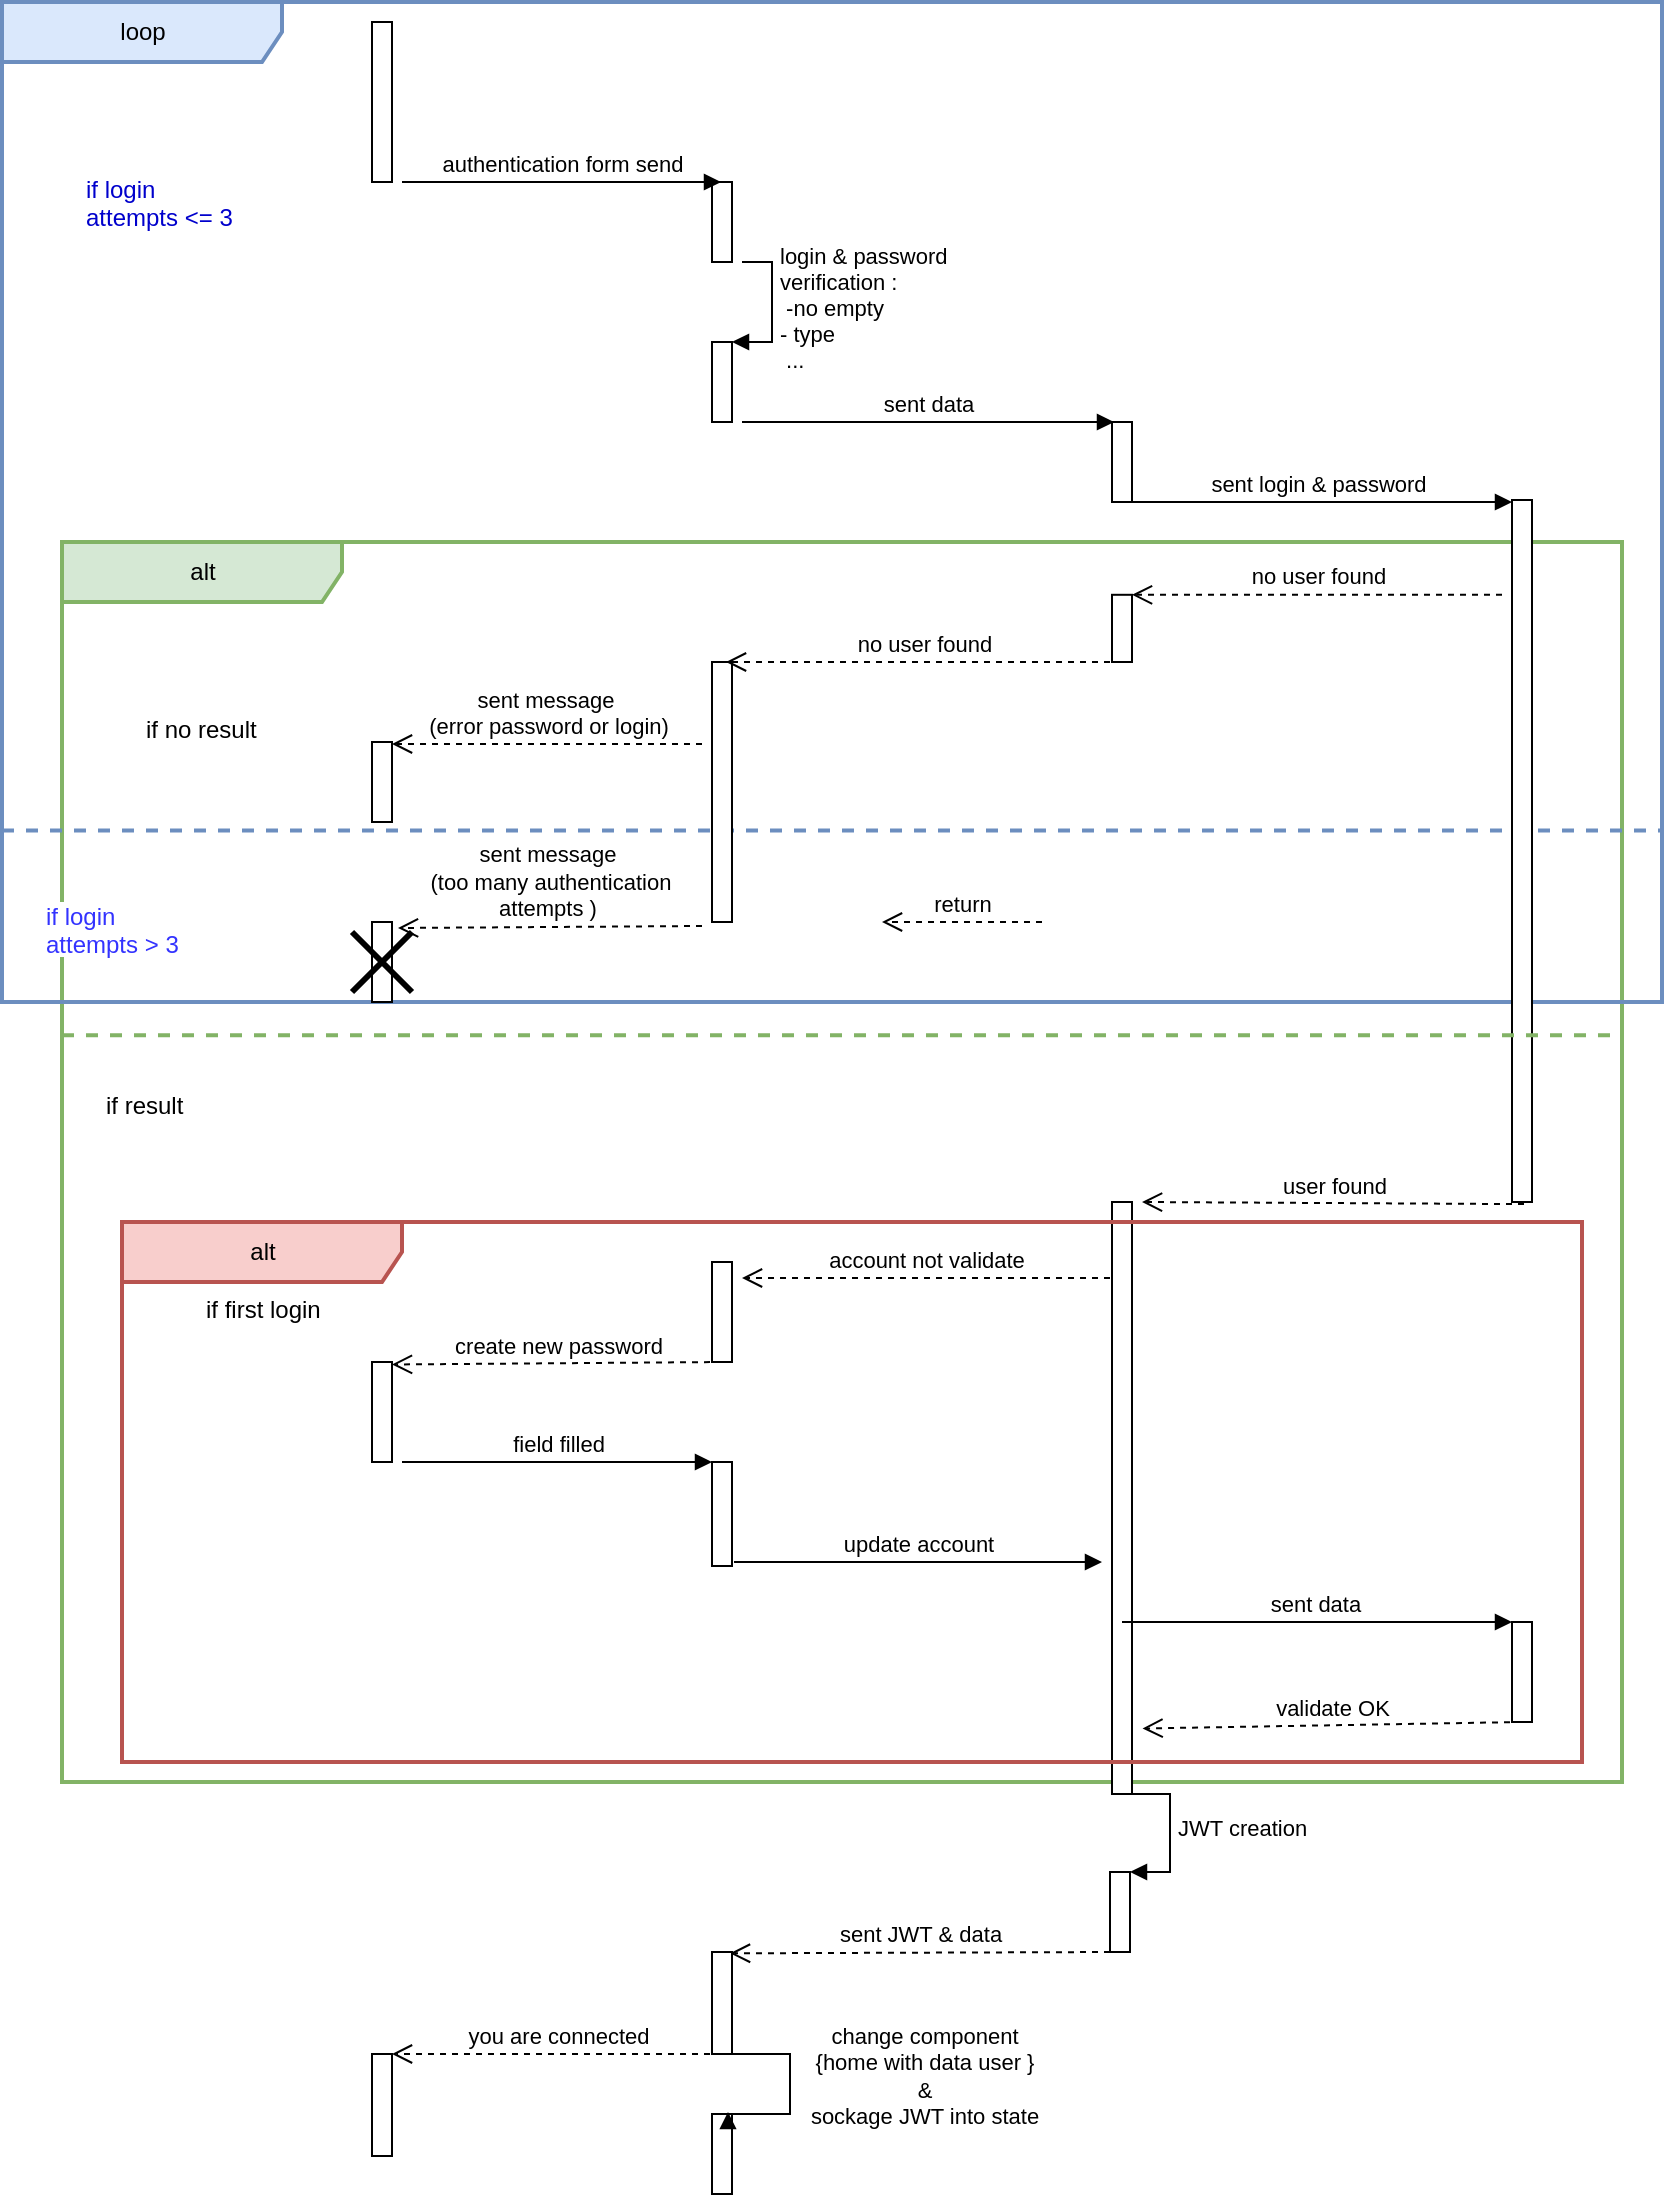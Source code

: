 <mxfile version="17.4.5" type="github">
  <diagram id="SCqpBvkin5opcs6J1MYX" name="Page-1">
    <mxGraphModel dx="2249" dy="675" grid="1" gridSize="10" guides="1" tooltips="1" connect="1" arrows="1" fold="1" page="1" pageScale="1" pageWidth="827" pageHeight="1169" math="0" shadow="0">
      <root>
        <mxCell id="0" />
        <mxCell id="1" parent="0" />
        <mxCell id="Zdv-mFSh9r9p0936tsOC-1" value="alt" style="shape=umlFrame;tabWidth=110;tabHeight=30;tabPosition=left;html=1;boundedLbl=1;labelInHeader=1;width=140;height=30;strokeWidth=2;fillColor=#d5e8d4;strokeColor=#82b366;container=0;" vertex="1" parent="1">
          <mxGeometry x="-40" y="380" width="780" height="620" as="geometry" />
        </mxCell>
        <mxCell id="Zdv-mFSh9r9p0936tsOC-2" value="" style="html=1;points=[];perimeter=orthogonalPerimeter;" vertex="1" parent="1">
          <mxGeometry x="115" y="120" width="10" height="80" as="geometry" />
        </mxCell>
        <mxCell id="Zdv-mFSh9r9p0936tsOC-3" value="" style="html=1;points=[];perimeter=orthogonalPerimeter;fontColor=#000000;strokeColor=#000000;strokeWidth=1;" vertex="1" parent="1">
          <mxGeometry x="115" y="1136" width="10" height="51" as="geometry" />
        </mxCell>
        <mxCell id="Zdv-mFSh9r9p0936tsOC-4" value="" style="html=1;points=[];perimeter=orthogonalPerimeter;" vertex="1" parent="1">
          <mxGeometry x="285" y="200" width="10" height="40" as="geometry" />
        </mxCell>
        <mxCell id="Zdv-mFSh9r9p0936tsOC-5" value="" style="html=1;points=[];perimeter=orthogonalPerimeter;" vertex="1" parent="1">
          <mxGeometry x="285" y="280" width="10" height="40" as="geometry" />
        </mxCell>
        <mxCell id="Zdv-mFSh9r9p0936tsOC-6" value="login &amp;amp; password&lt;br&gt;verification :&amp;nbsp;&lt;br&gt;&amp;nbsp;-no empty&lt;br&gt;- type&lt;br&gt;&amp;nbsp;..." style="edgeStyle=orthogonalEdgeStyle;html=1;align=left;spacingLeft=2;endArrow=block;rounded=0;entryX=1;entryY=0;" edge="1" parent="1" target="Zdv-mFSh9r9p0936tsOC-5">
          <mxGeometry relative="1" as="geometry">
            <mxPoint x="300" y="240" as="sourcePoint" />
            <Array as="points">
              <mxPoint x="315" y="240" />
              <mxPoint x="315" y="280" />
            </Array>
          </mxGeometry>
        </mxCell>
        <mxCell id="Zdv-mFSh9r9p0936tsOC-7" value="authentication form send" style="html=1;verticalAlign=bottom;endArrow=block;rounded=0;" edge="1" parent="1">
          <mxGeometry width="80" relative="1" as="geometry">
            <mxPoint x="130" y="200" as="sourcePoint" />
            <mxPoint x="289.5" y="200" as="targetPoint" />
          </mxGeometry>
        </mxCell>
        <mxCell id="Zdv-mFSh9r9p0936tsOC-8" value="loop" style="shape=umlFrame;tabWidth=110;tabHeight=30;tabPosition=left;html=1;boundedLbl=1;labelInHeader=1;width=140;height=30;fillColor=#dae8fc;strokeColor=#6c8ebf;strokeWidth=2;container=0;" vertex="1" parent="1">
          <mxGeometry x="-70" y="110" width="830" height="500" as="geometry" />
        </mxCell>
        <mxCell id="Zdv-mFSh9r9p0936tsOC-9" value="if login&#xa;attempts &lt;= 3" style="text;fontColor=#0000CC;" vertex="1" parent="1">
          <mxGeometry x="-50" y="150" width="100" height="20" as="geometry">
            <mxPoint x="20" y="40" as="offset" />
          </mxGeometry>
        </mxCell>
        <mxCell id="Zdv-mFSh9r9p0936tsOC-10" value="if login&#xa;attempts &gt; 3" style="line;strokeWidth=2;dashed=1;labelPosition=center;verticalLabelPosition=bottom;align=left;verticalAlign=top;spacingLeft=20;spacingTop=15;fillColor=#dae8fc;strokeColor=#6c8ebf;fontColor=#3333FF;" vertex="1" parent="1">
          <mxGeometry x="-70" y="510" width="830" height="28.4" as="geometry" />
        </mxCell>
        <mxCell id="Zdv-mFSh9r9p0936tsOC-11" value="" style="html=1;points=[];perimeter=orthogonalPerimeter;strokeWidth=1;" vertex="1" parent="1">
          <mxGeometry x="485" y="320" width="10" height="40" as="geometry" />
        </mxCell>
        <mxCell id="Zdv-mFSh9r9p0936tsOC-12" value="sent data" style="html=1;verticalAlign=bottom;endArrow=block;rounded=0;entryX=0.1;entryY=0;entryDx=0;entryDy=0;entryPerimeter=0;" edge="1" parent="1" target="Zdv-mFSh9r9p0936tsOC-11">
          <mxGeometry width="80" relative="1" as="geometry">
            <mxPoint x="300" y="320" as="sourcePoint" />
            <mxPoint x="380" y="320" as="targetPoint" />
          </mxGeometry>
        </mxCell>
        <mxCell id="Zdv-mFSh9r9p0936tsOC-13" value="sent login &amp;amp; password" style="html=1;verticalAlign=bottom;endArrow=block;rounded=0;" edge="1" parent="1">
          <mxGeometry width="80" relative="1" as="geometry">
            <mxPoint x="490" y="360" as="sourcePoint" />
            <mxPoint x="685" y="360" as="targetPoint" />
          </mxGeometry>
        </mxCell>
        <mxCell id="Zdv-mFSh9r9p0936tsOC-14" value="" style="html=1;points=[];perimeter=orthogonalPerimeter;strokeWidth=1;" vertex="1" parent="1">
          <mxGeometry x="685" y="359" width="10" height="351" as="geometry" />
        </mxCell>
        <mxCell id="Zdv-mFSh9r9p0936tsOC-15" value="if no result" style="text;strokeWidth=1;" vertex="1" parent="1">
          <mxGeometry x="-20" y="420" width="100" height="20" as="geometry">
            <mxPoint x="20" y="40" as="offset" />
          </mxGeometry>
        </mxCell>
        <mxCell id="Zdv-mFSh9r9p0936tsOC-16" value="if result" style="line;strokeWidth=2;dashed=1;labelPosition=center;verticalLabelPosition=bottom;align=left;verticalAlign=top;spacingLeft=20;spacingTop=15;strokeColor=#82b366;fillColor=#d5e8d4;" vertex="1" parent="1">
          <mxGeometry x="-40" y="620.0" width="780" height="13.2" as="geometry" />
        </mxCell>
        <mxCell id="Zdv-mFSh9r9p0936tsOC-17" value="" style="html=1;points=[];perimeter=orthogonalPerimeter;strokeWidth=1;" vertex="1" parent="1">
          <mxGeometry x="485" y="406.4" width="10" height="33.6" as="geometry" />
        </mxCell>
        <mxCell id="Zdv-mFSh9r9p0936tsOC-18" value="no user found" style="html=1;verticalAlign=bottom;endArrow=open;dashed=1;endSize=8;rounded=0;" edge="1" parent="1" target="Zdv-mFSh9r9p0936tsOC-17">
          <mxGeometry relative="1" as="geometry">
            <mxPoint x="680" y="406.4" as="sourcePoint" />
            <mxPoint x="600" y="406.4" as="targetPoint" />
          </mxGeometry>
        </mxCell>
        <mxCell id="Zdv-mFSh9r9p0936tsOC-19" value="" style="html=1;points=[];perimeter=orthogonalPerimeter;strokeWidth=1;" vertex="1" parent="1">
          <mxGeometry x="285" y="440" width="10" height="130" as="geometry" />
        </mxCell>
        <mxCell id="Zdv-mFSh9r9p0936tsOC-20" value="no user found" style="html=1;verticalAlign=bottom;endArrow=open;dashed=1;endSize=8;rounded=0;entryX=0.7;entryY=0;entryDx=0;entryDy=0;entryPerimeter=0;" edge="1" parent="1" target="Zdv-mFSh9r9p0936tsOC-19">
          <mxGeometry relative="1" as="geometry">
            <mxPoint x="490" y="440" as="sourcePoint" />
            <mxPoint x="410" y="459.2" as="targetPoint" />
          </mxGeometry>
        </mxCell>
        <mxCell id="Zdv-mFSh9r9p0936tsOC-21" value="" style="html=1;points=[];perimeter=orthogonalPerimeter;strokeWidth=1;" vertex="1" parent="1">
          <mxGeometry x="115" y="480" width="10" height="40" as="geometry" />
        </mxCell>
        <mxCell id="Zdv-mFSh9r9p0936tsOC-22" value="sent message&amp;nbsp;&lt;br&gt;(error password or login)" style="html=1;verticalAlign=bottom;endArrow=open;dashed=1;endSize=8;rounded=0;" edge="1" parent="1">
          <mxGeometry relative="1" as="geometry">
            <mxPoint x="280" y="481" as="sourcePoint" />
            <mxPoint x="125" y="481" as="targetPoint" />
            <Array as="points">
              <mxPoint x="250" y="481" />
            </Array>
          </mxGeometry>
        </mxCell>
        <mxCell id="Zdv-mFSh9r9p0936tsOC-23" value="sent message&amp;nbsp;&lt;br&gt;(too many authentication&lt;br&gt;attempts )&amp;nbsp;" style="html=1;verticalAlign=bottom;endArrow=open;dashed=1;endSize=8;rounded=0;entryX=1.3;entryY=0.025;entryDx=0;entryDy=0;entryPerimeter=0;" edge="1" parent="1">
          <mxGeometry relative="1" as="geometry">
            <mxPoint x="280" y="572" as="sourcePoint" />
            <mxPoint x="128" y="573" as="targetPoint" />
          </mxGeometry>
        </mxCell>
        <mxCell id="Zdv-mFSh9r9p0936tsOC-24" value="" style="html=1;points=[];perimeter=orthogonalPerimeter;strokeWidth=1;" vertex="1" parent="1">
          <mxGeometry x="115" y="570" width="10" height="40" as="geometry" />
        </mxCell>
        <mxCell id="Zdv-mFSh9r9p0936tsOC-25" value="user found" style="html=1;verticalAlign=bottom;endArrow=open;dashed=1;endSize=8;rounded=0;fontColor=#000000;exitX=0.6;exitY=1.003;exitDx=0;exitDy=0;exitPerimeter=0;" edge="1" parent="1" source="Zdv-mFSh9r9p0936tsOC-14">
          <mxGeometry relative="1" as="geometry">
            <mxPoint x="680" y="660" as="sourcePoint" />
            <mxPoint x="500" y="710" as="targetPoint" />
          </mxGeometry>
        </mxCell>
        <mxCell id="Zdv-mFSh9r9p0936tsOC-26" value="" style="html=1;points=[];perimeter=orthogonalPerimeter;fontColor=#000000;strokeWidth=1;" vertex="1" parent="1">
          <mxGeometry x="485" y="710" width="10" height="296" as="geometry" />
        </mxCell>
        <mxCell id="Zdv-mFSh9r9p0936tsOC-27" value="" style="html=1;points=[];perimeter=orthogonalPerimeter;fontColor=#000000;strokeColor=#000000;strokeWidth=1;" vertex="1" parent="1">
          <mxGeometry x="484" y="1045" width="10" height="40" as="geometry" />
        </mxCell>
        <mxCell id="Zdv-mFSh9r9p0936tsOC-28" value="JWT creation" style="edgeStyle=orthogonalEdgeStyle;html=1;align=left;spacingLeft=2;endArrow=block;rounded=0;entryX=1;entryY=0;fontColor=#000000;exitX=0.5;exitY=1.017;exitDx=0;exitDy=0;exitPerimeter=0;" edge="1" parent="1" target="Zdv-mFSh9r9p0936tsOC-27">
          <mxGeometry relative="1" as="geometry">
            <mxPoint x="489" y="1006.02" as="sourcePoint" />
            <Array as="points">
              <mxPoint x="514" y="1006" />
              <mxPoint x="514" y="1045" />
            </Array>
          </mxGeometry>
        </mxCell>
        <mxCell id="Zdv-mFSh9r9p0936tsOC-29" value="" style="shape=umlDestroy;whiteSpace=wrap;html=1;strokeWidth=3;fontColor=#000000;" vertex="1" parent="1">
          <mxGeometry x="105" y="575" width="30" height="30" as="geometry" />
        </mxCell>
        <mxCell id="Zdv-mFSh9r9p0936tsOC-30" value="sent JWT &amp;amp; data" style="html=1;verticalAlign=bottom;endArrow=open;dashed=1;endSize=8;rounded=0;fontColor=#000000;entryX=0.9;entryY=0.013;entryDx=0;entryDy=0;entryPerimeter=0;" edge="1" parent="1" target="Zdv-mFSh9r9p0936tsOC-31">
          <mxGeometry relative="1" as="geometry">
            <mxPoint x="484" y="1085" as="sourcePoint" />
            <mxPoint x="404" y="1085" as="targetPoint" />
          </mxGeometry>
        </mxCell>
        <mxCell id="Zdv-mFSh9r9p0936tsOC-31" value="" style="html=1;points=[];perimeter=orthogonalPerimeter;fontColor=#000000;strokeColor=#000000;strokeWidth=1;" vertex="1" parent="1">
          <mxGeometry x="285" y="1085" width="10" height="51" as="geometry" />
        </mxCell>
        <mxCell id="Zdv-mFSh9r9p0936tsOC-32" value="" style="html=1;points=[];perimeter=orthogonalPerimeter;fontColor=#000000;strokeColor=#000000;strokeWidth=1;" vertex="1" parent="1">
          <mxGeometry x="285" y="1166" width="10" height="40" as="geometry" />
        </mxCell>
        <mxCell id="Zdv-mFSh9r9p0936tsOC-33" value="change component&lt;br&gt;{home with data user }&lt;br&gt;&amp;amp;&lt;br&gt;&lt;div&gt;sockage JWT into state&lt;/div&gt;" style="edgeStyle=orthogonalEdgeStyle;html=1;align=center;spacingLeft=2;endArrow=block;rounded=0;fontColor=#000000;exitX=1;exitY=1;exitDx=0;exitDy=0;exitPerimeter=0;entryX=0.8;entryY=-0.025;entryDx=0;entryDy=0;entryPerimeter=0;" edge="1" parent="1" source="Zdv-mFSh9r9p0936tsOC-31" target="Zdv-mFSh9r9p0936tsOC-32">
          <mxGeometry x="-0.134" y="66" relative="1" as="geometry">
            <mxPoint x="294" y="1166" as="sourcePoint" />
            <Array as="points">
              <mxPoint x="324" y="1136" />
              <mxPoint x="324" y="1166" />
            </Array>
            <mxPoint x="300" y="1166" as="targetPoint" />
            <mxPoint as="offset" />
          </mxGeometry>
        </mxCell>
        <mxCell id="Zdv-mFSh9r9p0936tsOC-34" value="you are connected" style="html=1;verticalAlign=bottom;endArrow=open;dashed=1;endSize=8;rounded=0;fontColor=#000000;" edge="1" parent="1" target="Zdv-mFSh9r9p0936tsOC-3">
          <mxGeometry relative="1" as="geometry">
            <mxPoint x="290" y="1136" as="sourcePoint" />
            <mxPoint x="210" y="1136" as="targetPoint" />
          </mxGeometry>
        </mxCell>
        <mxCell id="Zdv-mFSh9r9p0936tsOC-35" value="alt" style="shape=umlFrame;tabWidth=110;tabHeight=30;tabPosition=left;html=1;boundedLbl=1;labelInHeader=1;width=140;height=30;fillColor=#f8cecc;strokeColor=#b85450;strokeWidth=2;container=0;" vertex="1" parent="1">
          <mxGeometry x="-10" y="720" width="730" height="270" as="geometry" />
        </mxCell>
        <mxCell id="Zdv-mFSh9r9p0936tsOC-36" value="if first login" style="text" vertex="1" parent="1">
          <mxGeometry x="10" y="710" width="100" height="20" as="geometry">
            <mxPoint x="20" y="40" as="offset" />
          </mxGeometry>
        </mxCell>
        <mxCell id="Zdv-mFSh9r9p0936tsOC-45" value="" style="html=1;points=[];perimeter=orthogonalPerimeter;strokeWidth=1;" vertex="1" parent="1">
          <mxGeometry x="285" y="740" width="10" height="50" as="geometry" />
        </mxCell>
        <mxCell id="Zdv-mFSh9r9p0936tsOC-46" value="return" style="html=1;verticalAlign=bottom;endArrow=open;dashed=1;endSize=8;rounded=0;" edge="1" parent="1">
          <mxGeometry relative="1" as="geometry">
            <mxPoint x="450" y="570" as="sourcePoint" />
            <mxPoint x="370" y="570" as="targetPoint" />
          </mxGeometry>
        </mxCell>
        <mxCell id="Zdv-mFSh9r9p0936tsOC-47" value="account not validate" style="html=1;verticalAlign=bottom;endArrow=open;dashed=1;endSize=8;rounded=0;" edge="1" parent="1">
          <mxGeometry relative="1" as="geometry">
            <mxPoint x="484" y="748" as="sourcePoint" />
            <mxPoint x="300" y="748" as="targetPoint" />
          </mxGeometry>
        </mxCell>
        <mxCell id="Zdv-mFSh9r9p0936tsOC-48" value="" style="html=1;points=[];perimeter=orthogonalPerimeter;strokeWidth=1;" vertex="1" parent="1">
          <mxGeometry x="115" y="790" width="10" height="50" as="geometry" />
        </mxCell>
        <mxCell id="Zdv-mFSh9r9p0936tsOC-49" value="create new password" style="html=1;verticalAlign=bottom;endArrow=open;dashed=1;endSize=8;rounded=0;entryX=1;entryY=0.025;entryDx=0;entryDy=0;entryPerimeter=0;" edge="1" parent="1" target="Zdv-mFSh9r9p0936tsOC-48">
          <mxGeometry relative="1" as="geometry">
            <mxPoint x="290" y="790" as="sourcePoint" />
            <mxPoint x="210" y="790" as="targetPoint" />
          </mxGeometry>
        </mxCell>
        <mxCell id="Zdv-mFSh9r9p0936tsOC-50" value="" style="html=1;points=[];perimeter=orthogonalPerimeter;strokeWidth=1;" vertex="1" parent="1">
          <mxGeometry x="285" y="840" width="10" height="52" as="geometry" />
        </mxCell>
        <mxCell id="Zdv-mFSh9r9p0936tsOC-51" value="field filled" style="html=1;verticalAlign=bottom;endArrow=block;rounded=0;" edge="1" parent="1" target="Zdv-mFSh9r9p0936tsOC-50">
          <mxGeometry width="80" relative="1" as="geometry">
            <mxPoint x="130" y="840" as="sourcePoint" />
            <mxPoint x="210" y="840" as="targetPoint" />
          </mxGeometry>
        </mxCell>
        <mxCell id="Zdv-mFSh9r9p0936tsOC-52" value="update account" style="html=1;verticalAlign=bottom;endArrow=block;rounded=0;" edge="1" parent="1">
          <mxGeometry width="80" relative="1" as="geometry">
            <mxPoint x="296" y="890" as="sourcePoint" />
            <mxPoint x="480" y="890" as="targetPoint" />
          </mxGeometry>
        </mxCell>
        <mxCell id="Zdv-mFSh9r9p0936tsOC-53" value="" style="html=1;points=[];perimeter=orthogonalPerimeter;strokeWidth=1;" vertex="1" parent="1">
          <mxGeometry x="685" y="920" width="10" height="50" as="geometry" />
        </mxCell>
        <mxCell id="Zdv-mFSh9r9p0936tsOC-54" value="sent data&amp;nbsp;" style="html=1;verticalAlign=bottom;endArrow=block;rounded=0;" edge="1" parent="1" target="Zdv-mFSh9r9p0936tsOC-53">
          <mxGeometry width="80" relative="1" as="geometry">
            <mxPoint x="490" y="920" as="sourcePoint" />
            <mxPoint x="570" y="920" as="targetPoint" />
          </mxGeometry>
        </mxCell>
        <mxCell id="Zdv-mFSh9r9p0936tsOC-55" value="validate OK" style="html=1;verticalAlign=bottom;endArrow=open;dashed=1;endSize=8;rounded=0;entryX=0.699;entryY=0.938;entryDx=0;entryDy=0;entryPerimeter=0;" edge="1" parent="1" target="Zdv-mFSh9r9p0936tsOC-35">
          <mxGeometry relative="1" as="geometry">
            <mxPoint x="690" y="970" as="sourcePoint" />
            <mxPoint x="610" y="970" as="targetPoint" />
          </mxGeometry>
        </mxCell>
      </root>
    </mxGraphModel>
  </diagram>
</mxfile>
